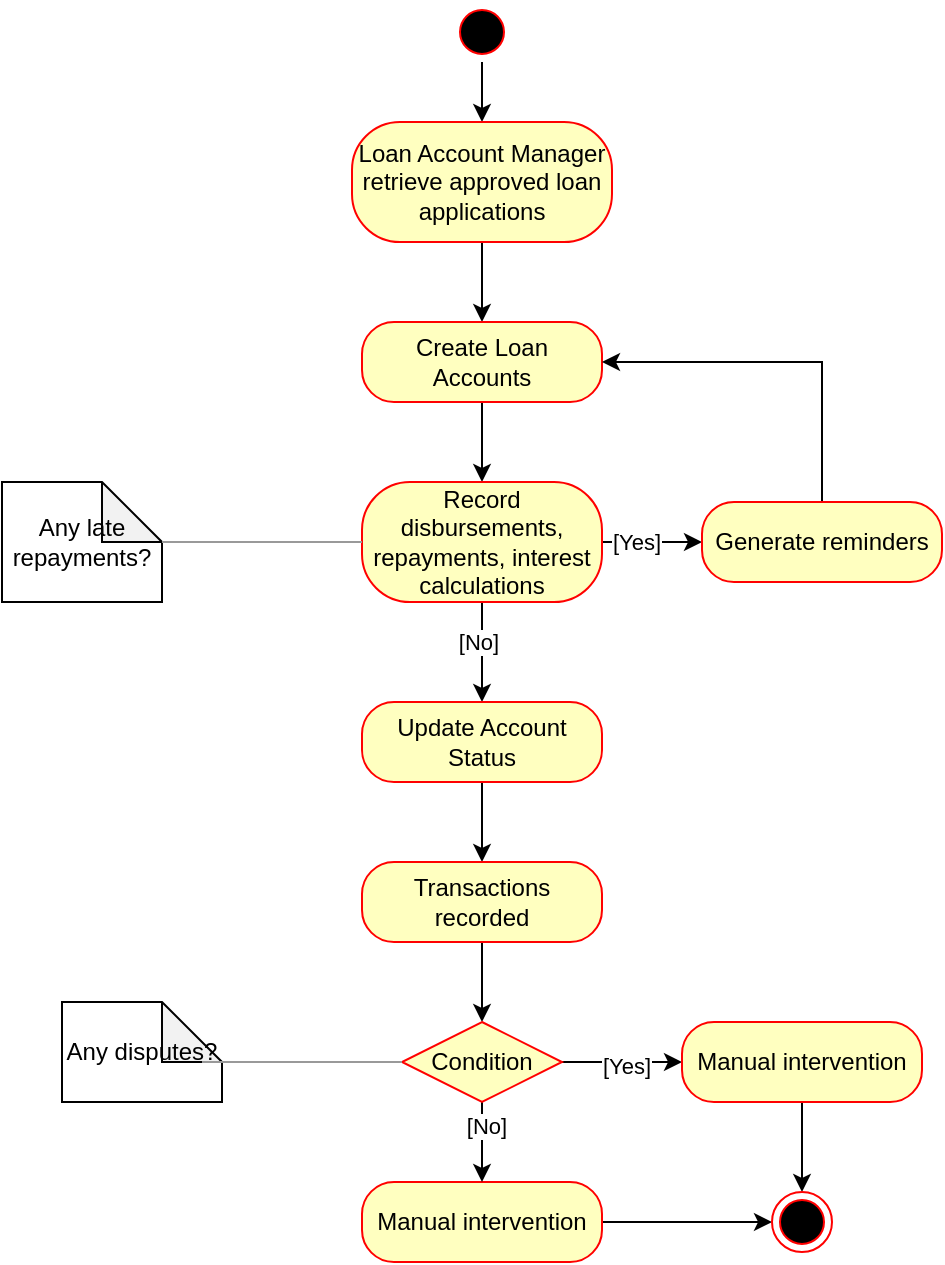 <mxfile version="22.1.15" type="github">
  <diagram name="Page-1" id="HfN4XnlBj8wRUHL7kl8J">
    <mxGraphModel dx="1400" dy="743" grid="1" gridSize="10" guides="1" tooltips="1" connect="1" arrows="1" fold="1" page="1" pageScale="1" pageWidth="850" pageHeight="1100" math="0" shadow="0">
      <root>
        <mxCell id="0" />
        <mxCell id="1" parent="0" />
        <mxCell id="cI8amXataBMtKfcQJ_5u-5" style="edgeStyle=orthogonalEdgeStyle;rounded=0;orthogonalLoop=1;jettySize=auto;html=1;exitX=0.5;exitY=1;exitDx=0;exitDy=0;entryX=0.5;entryY=0;entryDx=0;entryDy=0;" parent="1" source="cI8amXataBMtKfcQJ_5u-1" target="cI8amXataBMtKfcQJ_5u-3" edge="1">
          <mxGeometry relative="1" as="geometry" />
        </mxCell>
        <mxCell id="cI8amXataBMtKfcQJ_5u-1" value="" style="ellipse;html=1;shape=startState;fillColor=#000000;strokeColor=#ff0000;" parent="1" vertex="1">
          <mxGeometry x="395" y="10" width="30" height="30" as="geometry" />
        </mxCell>
        <mxCell id="cI8amXataBMtKfcQJ_5u-8" value="" style="edgeStyle=orthogonalEdgeStyle;rounded=0;orthogonalLoop=1;jettySize=auto;html=1;" parent="1" source="cI8amXataBMtKfcQJ_5u-3" target="cI8amXataBMtKfcQJ_5u-6" edge="1">
          <mxGeometry relative="1" as="geometry" />
        </mxCell>
        <mxCell id="cI8amXataBMtKfcQJ_5u-3" value="Loan Account Manager retrieve approved loan applications" style="rounded=1;whiteSpace=wrap;html=1;arcSize=40;fontColor=#000000;fillColor=#ffffc0;strokeColor=#ff0000;" parent="1" vertex="1">
          <mxGeometry x="345" y="70" width="130" height="60" as="geometry" />
        </mxCell>
        <mxCell id="cI8amXataBMtKfcQJ_5u-11" value="" style="edgeStyle=orthogonalEdgeStyle;rounded=0;orthogonalLoop=1;jettySize=auto;html=1;" parent="1" source="cI8amXataBMtKfcQJ_5u-6" target="cI8amXataBMtKfcQJ_5u-9" edge="1">
          <mxGeometry relative="1" as="geometry" />
        </mxCell>
        <mxCell id="cI8amXataBMtKfcQJ_5u-6" value="Create Loan Accounts" style="rounded=1;whiteSpace=wrap;html=1;arcSize=40;fontColor=#000000;fillColor=#ffffc0;strokeColor=#ff0000;" parent="1" vertex="1">
          <mxGeometry x="350" y="170" width="120" height="40" as="geometry" />
        </mxCell>
        <mxCell id="cI8amXataBMtKfcQJ_5u-16" value="" style="edgeStyle=orthogonalEdgeStyle;rounded=0;orthogonalLoop=1;jettySize=auto;html=1;" parent="1" source="cI8amXataBMtKfcQJ_5u-9" target="cI8amXataBMtKfcQJ_5u-14" edge="1">
          <mxGeometry relative="1" as="geometry" />
        </mxCell>
        <mxCell id="cI8amXataBMtKfcQJ_5u-18" value="[Yes]" style="edgeLabel;html=1;align=center;verticalAlign=middle;resizable=0;points=[];" parent="cI8amXataBMtKfcQJ_5u-16" vertex="1" connectable="0">
          <mxGeometry x="-0.328" y="-2" relative="1" as="geometry">
            <mxPoint y="-2" as="offset" />
          </mxGeometry>
        </mxCell>
        <mxCell id="cI8amXataBMtKfcQJ_5u-22" value="" style="edgeStyle=orthogonalEdgeStyle;rounded=0;orthogonalLoop=1;jettySize=auto;html=1;" parent="1" source="cI8amXataBMtKfcQJ_5u-9" target="cI8amXataBMtKfcQJ_5u-19" edge="1">
          <mxGeometry relative="1" as="geometry" />
        </mxCell>
        <mxCell id="cI8amXataBMtKfcQJ_5u-23" value="[No]" style="edgeLabel;html=1;align=center;verticalAlign=middle;resizable=0;points=[];" parent="cI8amXataBMtKfcQJ_5u-22" vertex="1" connectable="0">
          <mxGeometry x="-0.208" y="-2" relative="1" as="geometry">
            <mxPoint as="offset" />
          </mxGeometry>
        </mxCell>
        <mxCell id="cI8amXataBMtKfcQJ_5u-9" value="Record disbursements, repayments, interest calculations" style="rounded=1;whiteSpace=wrap;html=1;arcSize=40;fontColor=#000000;fillColor=#ffffc0;strokeColor=#ff0000;" parent="1" vertex="1">
          <mxGeometry x="350" y="250" width="120" height="60" as="geometry" />
        </mxCell>
        <mxCell id="cI8amXataBMtKfcQJ_5u-12" value="Any late repayments?" style="shape=note;whiteSpace=wrap;html=1;backgroundOutline=1;darkOpacity=0.05;" parent="1" vertex="1">
          <mxGeometry x="170" y="250" width="80" height="60" as="geometry" />
        </mxCell>
        <mxCell id="cI8amXataBMtKfcQJ_5u-17" style="edgeStyle=orthogonalEdgeStyle;rounded=0;orthogonalLoop=1;jettySize=auto;html=1;exitX=0.5;exitY=0;exitDx=0;exitDy=0;entryX=1;entryY=0.5;entryDx=0;entryDy=0;" parent="1" source="cI8amXataBMtKfcQJ_5u-14" target="cI8amXataBMtKfcQJ_5u-6" edge="1">
          <mxGeometry relative="1" as="geometry" />
        </mxCell>
        <mxCell id="cI8amXataBMtKfcQJ_5u-14" value="Generate reminders" style="rounded=1;whiteSpace=wrap;html=1;arcSize=40;fontColor=#000000;fillColor=#ffffc0;strokeColor=#ff0000;" parent="1" vertex="1">
          <mxGeometry x="520" y="260" width="120" height="40" as="geometry" />
        </mxCell>
        <mxCell id="cI8amXataBMtKfcQJ_5u-26" value="" style="edgeStyle=orthogonalEdgeStyle;rounded=0;orthogonalLoop=1;jettySize=auto;html=1;" parent="1" source="cI8amXataBMtKfcQJ_5u-19" target="cI8amXataBMtKfcQJ_5u-24" edge="1">
          <mxGeometry relative="1" as="geometry" />
        </mxCell>
        <mxCell id="cI8amXataBMtKfcQJ_5u-19" value="Update Account Status" style="rounded=1;whiteSpace=wrap;html=1;arcSize=40;fontColor=#000000;fillColor=#ffffc0;strokeColor=#ff0000;" parent="1" vertex="1">
          <mxGeometry x="350" y="360" width="120" height="40" as="geometry" />
        </mxCell>
        <mxCell id="cI8amXataBMtKfcQJ_5u-36" value="" style="edgeStyle=orthogonalEdgeStyle;rounded=0;orthogonalLoop=1;jettySize=auto;html=1;" parent="1" source="cI8amXataBMtKfcQJ_5u-24" target="cI8amXataBMtKfcQJ_5u-31" edge="1">
          <mxGeometry relative="1" as="geometry" />
        </mxCell>
        <mxCell id="cI8amXataBMtKfcQJ_5u-24" value="Transactions recorded" style="rounded=1;whiteSpace=wrap;html=1;arcSize=40;fontColor=#000000;fillColor=#ffffc0;strokeColor=#ff0000;" parent="1" vertex="1">
          <mxGeometry x="350" y="440" width="120" height="40" as="geometry" />
        </mxCell>
        <mxCell id="cI8amXataBMtKfcQJ_5u-27" value="Any disputes?" style="shape=note;whiteSpace=wrap;html=1;backgroundOutline=1;darkOpacity=0.05;" parent="1" vertex="1">
          <mxGeometry x="200" y="510" width="80" height="50" as="geometry" />
        </mxCell>
        <mxCell id="cI8amXataBMtKfcQJ_5u-44" value="" style="edgeStyle=orthogonalEdgeStyle;rounded=0;orthogonalLoop=1;jettySize=auto;html=1;" parent="1" source="cI8amXataBMtKfcQJ_5u-29" target="cI8amXataBMtKfcQJ_5u-42" edge="1">
          <mxGeometry relative="1" as="geometry" />
        </mxCell>
        <mxCell id="cI8amXataBMtKfcQJ_5u-29" value="Manual intervention" style="rounded=1;whiteSpace=wrap;html=1;arcSize=40;fontColor=#000000;fillColor=#ffffc0;strokeColor=#ff0000;" parent="1" vertex="1">
          <mxGeometry x="350" y="600" width="120" height="40" as="geometry" />
        </mxCell>
        <mxCell id="cI8amXataBMtKfcQJ_5u-35" value="" style="edgeStyle=orthogonalEdgeStyle;rounded=0;orthogonalLoop=1;jettySize=auto;html=1;" parent="1" source="cI8amXataBMtKfcQJ_5u-31" target="cI8amXataBMtKfcQJ_5u-29" edge="1">
          <mxGeometry relative="1" as="geometry" />
        </mxCell>
        <mxCell id="cI8amXataBMtKfcQJ_5u-41" value="[No]" style="edgeLabel;html=1;align=center;verticalAlign=middle;resizable=0;points=[];" parent="cI8amXataBMtKfcQJ_5u-35" vertex="1" connectable="0">
          <mxGeometry x="-0.39" y="2" relative="1" as="geometry">
            <mxPoint as="offset" />
          </mxGeometry>
        </mxCell>
        <mxCell id="cI8amXataBMtKfcQJ_5u-39" value="" style="edgeStyle=orthogonalEdgeStyle;rounded=0;orthogonalLoop=1;jettySize=auto;html=1;" parent="1" source="cI8amXataBMtKfcQJ_5u-31" target="cI8amXataBMtKfcQJ_5u-37" edge="1">
          <mxGeometry relative="1" as="geometry" />
        </mxCell>
        <mxCell id="cI8amXataBMtKfcQJ_5u-40" value="[Yes]" style="edgeLabel;html=1;align=center;verticalAlign=middle;resizable=0;points=[];" parent="cI8amXataBMtKfcQJ_5u-39" vertex="1" connectable="0">
          <mxGeometry x="0.06" y="-2" relative="1" as="geometry">
            <mxPoint as="offset" />
          </mxGeometry>
        </mxCell>
        <mxCell id="cI8amXataBMtKfcQJ_5u-31" value="Condition" style="rhombus;whiteSpace=wrap;html=1;fontColor=#000000;fillColor=#ffffc0;strokeColor=#ff0000;" parent="1" vertex="1">
          <mxGeometry x="370" y="520" width="80" height="40" as="geometry" />
        </mxCell>
        <mxCell id="cI8amXataBMtKfcQJ_5u-43" value="" style="edgeStyle=orthogonalEdgeStyle;rounded=0;orthogonalLoop=1;jettySize=auto;html=1;" parent="1" source="cI8amXataBMtKfcQJ_5u-37" target="cI8amXataBMtKfcQJ_5u-42" edge="1">
          <mxGeometry relative="1" as="geometry" />
        </mxCell>
        <mxCell id="cI8amXataBMtKfcQJ_5u-37" value="Manual intervention" style="rounded=1;whiteSpace=wrap;html=1;arcSize=40;fontColor=#000000;fillColor=#ffffc0;strokeColor=#ff0000;" parent="1" vertex="1">
          <mxGeometry x="510" y="520" width="120" height="40" as="geometry" />
        </mxCell>
        <mxCell id="cI8amXataBMtKfcQJ_5u-42" value="" style="ellipse;html=1;shape=endState;fillColor=#000000;strokeColor=#ff0000;" parent="1" vertex="1">
          <mxGeometry x="555" y="605" width="30" height="30" as="geometry" />
        </mxCell>
        <mxCell id="XnMhHCVlu0mdLndXCFqp-5" value="" style="verticalLabelPosition=bottom;shadow=0;dashed=0;align=center;html=1;verticalAlign=top;strokeWidth=1;shape=mxgraph.mockup.markup.line;strokeColor=#999999;" vertex="1" parent="1">
          <mxGeometry x="250" y="270" width="100" height="20" as="geometry" />
        </mxCell>
        <mxCell id="XnMhHCVlu0mdLndXCFqp-6" value="" style="verticalLabelPosition=bottom;shadow=0;dashed=0;align=center;html=1;verticalAlign=top;strokeWidth=1;shape=mxgraph.mockup.markup.line;strokeColor=#999999;" vertex="1" parent="1">
          <mxGeometry x="270" y="530" width="100" height="20" as="geometry" />
        </mxCell>
      </root>
    </mxGraphModel>
  </diagram>
</mxfile>
